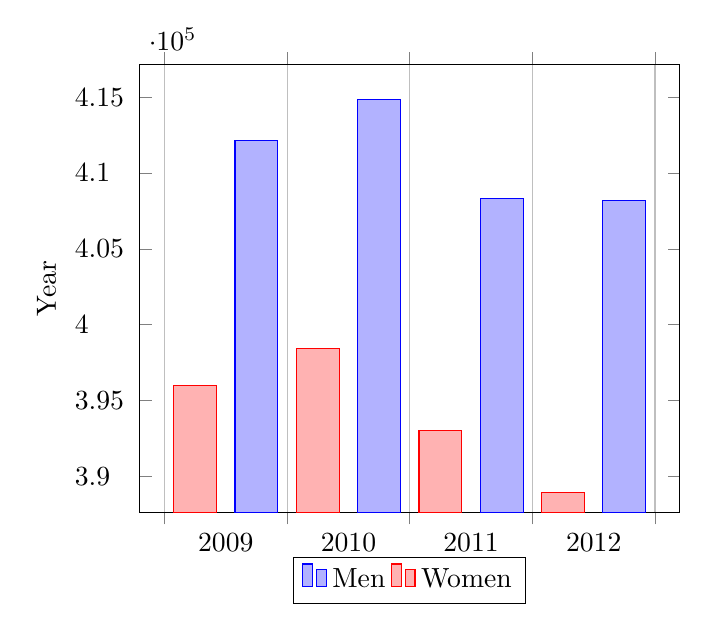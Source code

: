 % -*- root: ./main_tikz.tex -*-
%
\begin{tikzpicture}
\begin{axis}[
	x tick label style={
		/pgf/number format/1000 sep=},
	ylabel=Year,
		ylabel style={align=center}, 
	yticklabel style={text width=2em},
	xticklabel style={align=center},
	enlargelimits=0.05,
	legend style={at={(0.5,-0.1)},
	anchor=north,legend columns=-1},
	ybar interval=0.7,
]
\addplot 
	coordinates {(2012,408184) (2011,408348)
		 (2010,414870) (2009,412156) (2008,415 838)};
\addplot 
	coordinates {(2012,388950) (2011,393007) 
		(2010,398449) (2009,395972) (2008,398866)};
\legend{Men,Women}
\end{axis}
\end{tikzpicture}